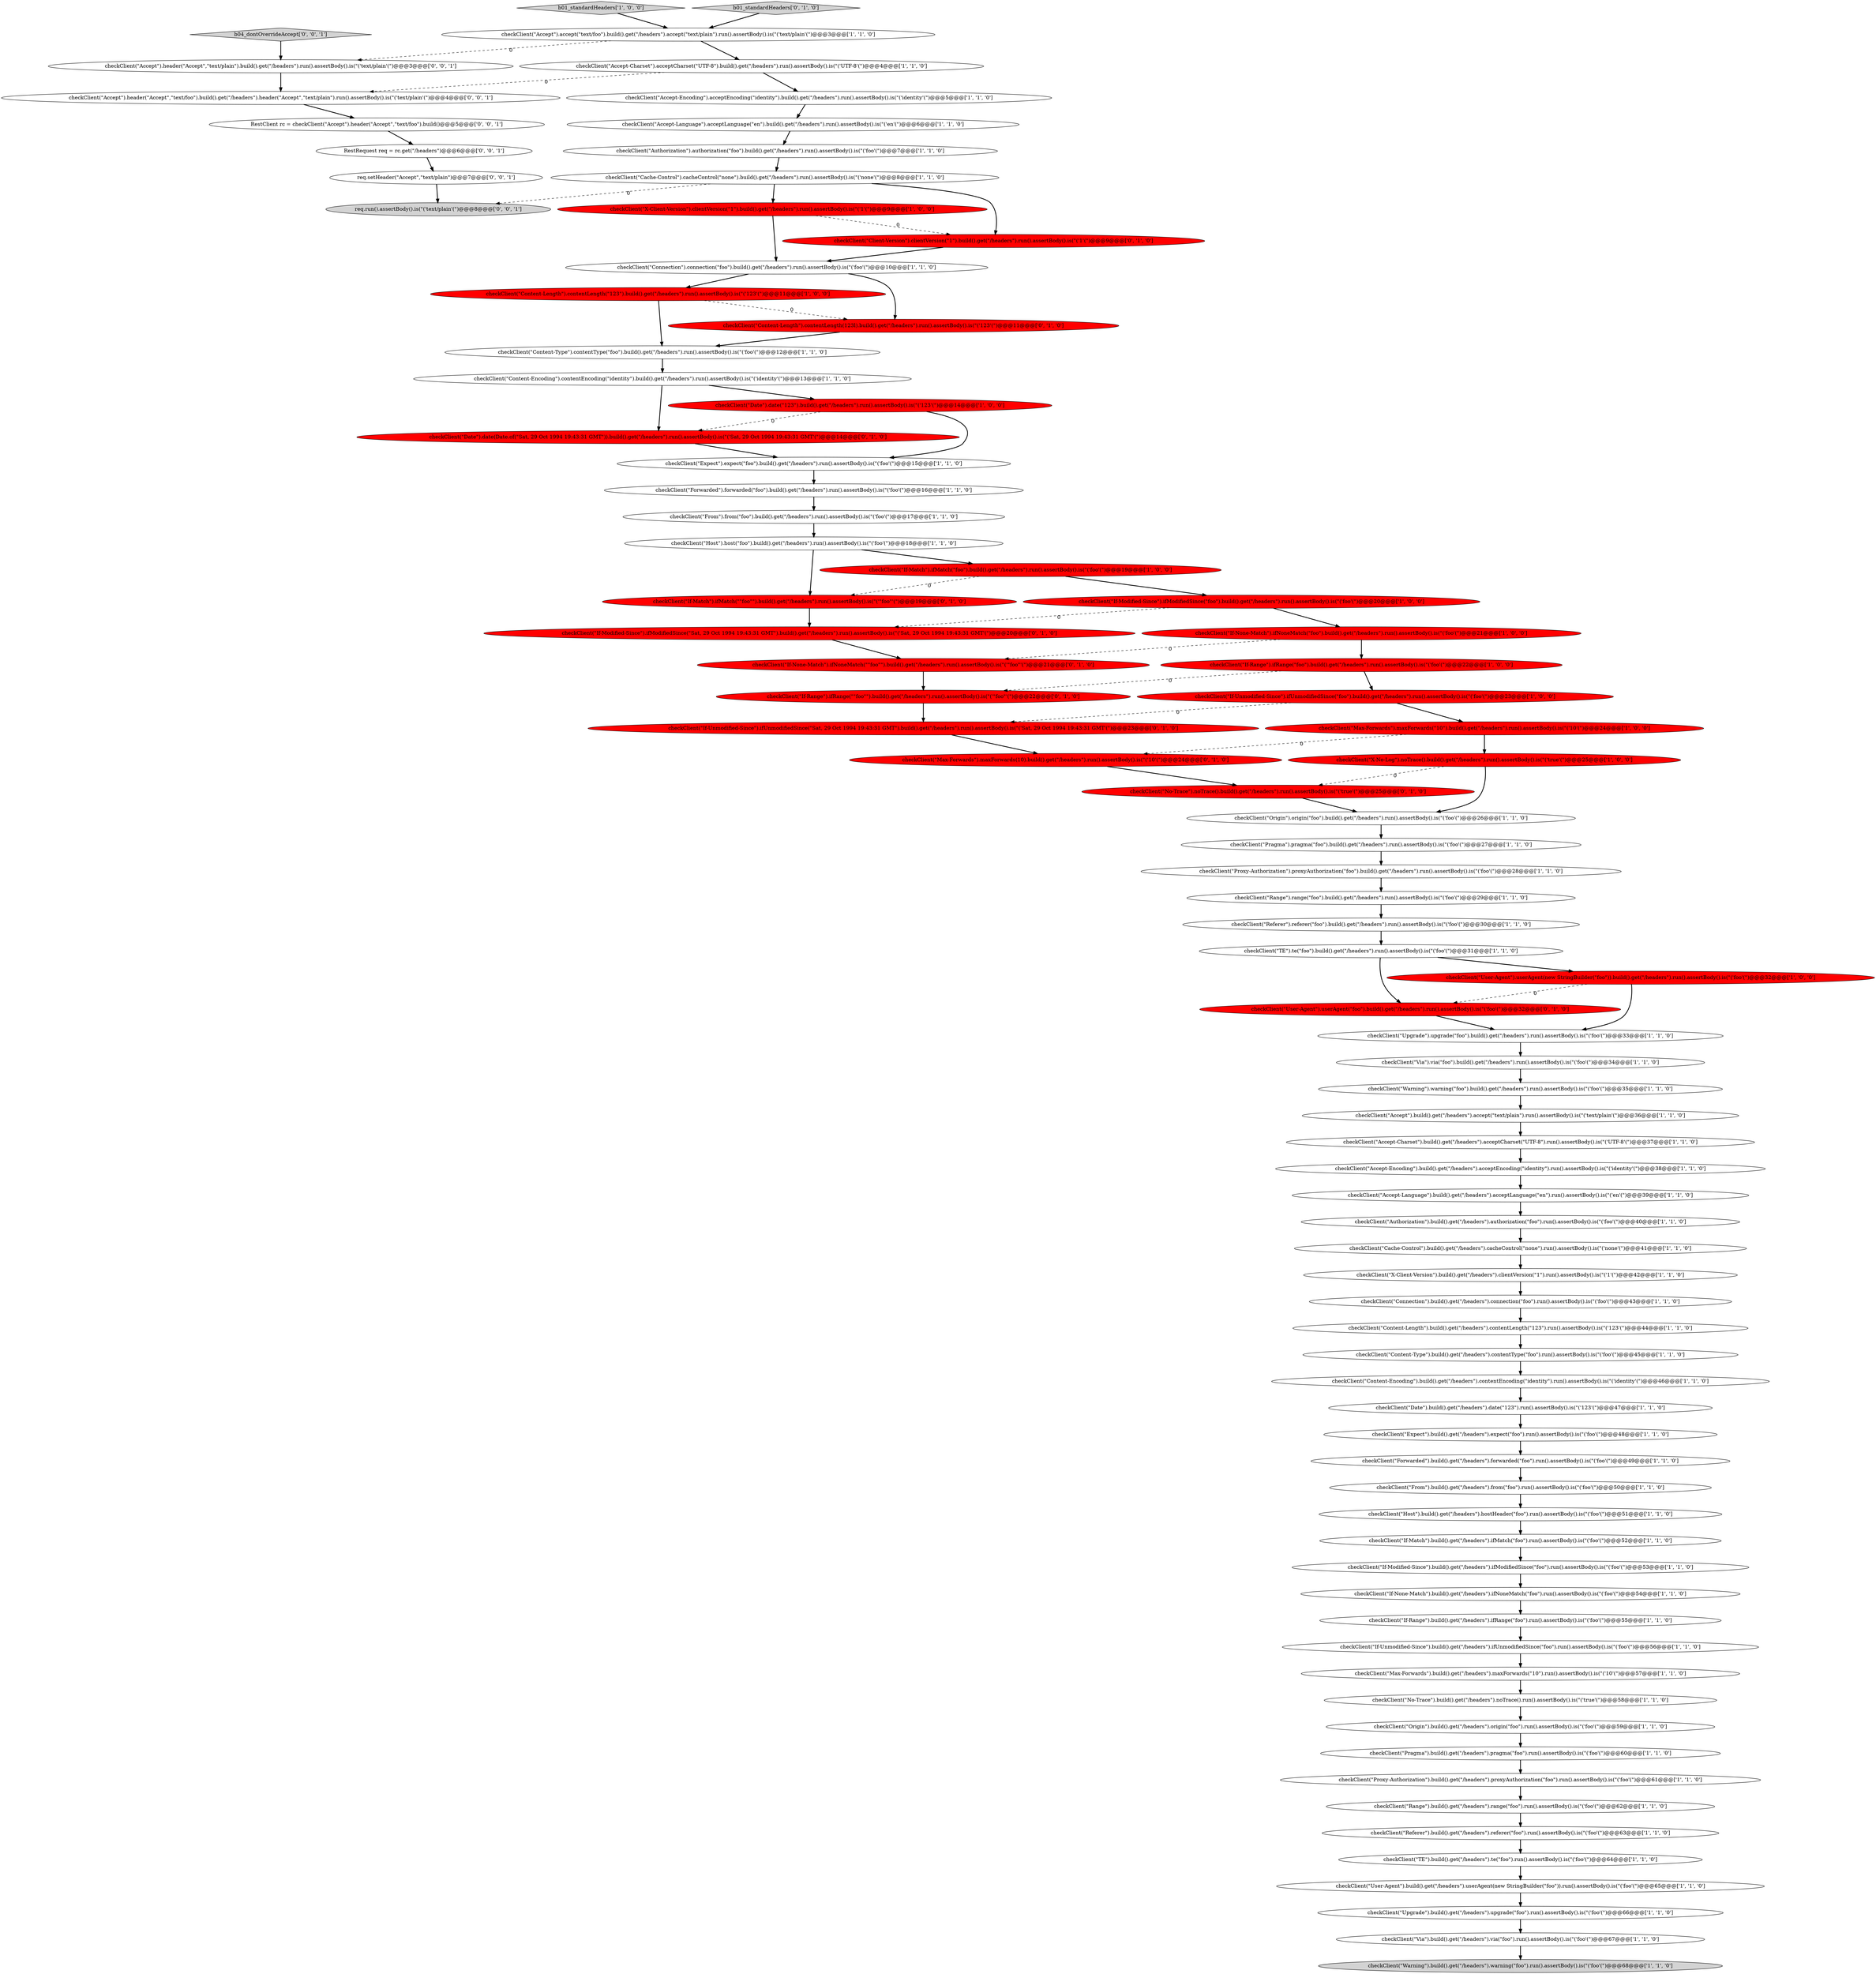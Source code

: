 digraph {
76 [style = filled, label = "checkClient(\"If-Modified-Since\").ifModifiedSince(\"Sat, 29 Oct 1994 19:43:31 GMT\").build().get(\"/headers\").run().assertBody().is(\"('Sat, 29 Oct 1994 19:43:31 GMT'(\")@@@20@@@['0', '1', '0']", fillcolor = red, shape = ellipse image = "AAA1AAABBB2BBB"];
40 [style = filled, label = "b01_standardHeaders['1', '0', '0']", fillcolor = lightgray, shape = diamond image = "AAA0AAABBB1BBB"];
83 [style = filled, label = "req.setHeader(\"Accept\",\"text/plain\")@@@7@@@['0', '0', '1']", fillcolor = white, shape = ellipse image = "AAA0AAABBB3BBB"];
70 [style = filled, label = "checkClient(\"If-Unmodified-Since\").ifUnmodifiedSince(\"Sat, 29 Oct 1994 19:43:31 GMT\").build().get(\"/headers\").run().assertBody().is(\"('Sat, 29 Oct 1994 19:43:31 GMT'(\")@@@23@@@['0', '1', '0']", fillcolor = red, shape = ellipse image = "AAA1AAABBB2BBB"];
6 [style = filled, label = "checkClient(\"Content-Length\").build().get(\"/headers\").contentLength(\"123\").run().assertBody().is(\"('123'(\")@@@44@@@['1', '1', '0']", fillcolor = white, shape = ellipse image = "AAA0AAABBB1BBB"];
65 [style = filled, label = "checkClient(\"Date\").build().get(\"/headers\").date(\"123\").run().assertBody().is(\"('123'(\")@@@47@@@['1', '1', '0']", fillcolor = white, shape = ellipse image = "AAA0AAABBB1BBB"];
80 [style = filled, label = "checkClient(\"Accept\").header(\"Accept\",\"text/plain\").build().get(\"/headers\").run().assertBody().is(\"('text/plain'(\")@@@3@@@['0', '0', '1']", fillcolor = white, shape = ellipse image = "AAA0AAABBB3BBB"];
51 [style = filled, label = "checkClient(\"Content-Encoding\").build().get(\"/headers\").contentEncoding(\"identity\").run().assertBody().is(\"('identity'(\")@@@46@@@['1', '1', '0']", fillcolor = white, shape = ellipse image = "AAA0AAABBB1BBB"];
68 [style = filled, label = "checkClient(\"If-Range\").ifRange(\"\"foo\"\").build().get(\"/headers\").run().assertBody().is(\"('\"foo\"'(\")@@@22@@@['0', '1', '0']", fillcolor = red, shape = ellipse image = "AAA1AAABBB2BBB"];
47 [style = filled, label = "checkClient(\"Content-Type\").build().get(\"/headers\").contentType(\"foo\").run().assertBody().is(\"('foo'(\")@@@45@@@['1', '1', '0']", fillcolor = white, shape = ellipse image = "AAA0AAABBB1BBB"];
57 [style = filled, label = "checkClient(\"If-Unmodified-Since\").build().get(\"/headers\").ifUnmodifiedSince(\"foo\").run().assertBody().is(\"('foo'(\")@@@56@@@['1', '1', '0']", fillcolor = white, shape = ellipse image = "AAA0AAABBB1BBB"];
55 [style = filled, label = "checkClient(\"TE\").te(\"foo\").build().get(\"/headers\").run().assertBody().is(\"('foo'(\")@@@31@@@['1', '1', '0']", fillcolor = white, shape = ellipse image = "AAA0AAABBB1BBB"];
8 [style = filled, label = "checkClient(\"TE\").build().get(\"/headers\").te(\"foo\").run().assertBody().is(\"('foo'(\")@@@64@@@['1', '1', '0']", fillcolor = white, shape = ellipse image = "AAA0AAABBB1BBB"];
84 [style = filled, label = "b04_dontOverrideAccept['0', '0', '1']", fillcolor = lightgray, shape = diamond image = "AAA0AAABBB3BBB"];
79 [style = filled, label = "RestClient rc = checkClient(\"Accept\").header(\"Accept\",\"text/foo\").build()@@@5@@@['0', '0', '1']", fillcolor = white, shape = ellipse image = "AAA0AAABBB3BBB"];
11 [style = filled, label = "checkClient(\"Host\").host(\"foo\").build().get(\"/headers\").run().assertBody().is(\"('foo'(\")@@@18@@@['1', '1', '0']", fillcolor = white, shape = ellipse image = "AAA0AAABBB1BBB"];
43 [style = filled, label = "checkClient(\"Warning\").build().get(\"/headers\").warning(\"foo\").run().assertBody().is(\"('foo'(\")@@@68@@@['1', '1', '0']", fillcolor = lightgray, shape = ellipse image = "AAA0AAABBB1BBB"];
48 [style = filled, label = "checkClient(\"Range\").range(\"foo\").build().get(\"/headers\").run().assertBody().is(\"('foo'(\")@@@29@@@['1', '1', '0']", fillcolor = white, shape = ellipse image = "AAA0AAABBB1BBB"];
61 [style = filled, label = "checkClient(\"Proxy-Authorization\").proxyAuthorization(\"foo\").build().get(\"/headers\").run().assertBody().is(\"('foo'(\")@@@28@@@['1', '1', '0']", fillcolor = white, shape = ellipse image = "AAA0AAABBB1BBB"];
1 [style = filled, label = "checkClient(\"Referer\").build().get(\"/headers\").referer(\"foo\").run().assertBody().is(\"('foo'(\")@@@63@@@['1', '1', '0']", fillcolor = white, shape = ellipse image = "AAA0AAABBB1BBB"];
45 [style = filled, label = "checkClient(\"Forwarded\").build().get(\"/headers\").forwarded(\"foo\").run().assertBody().is(\"('foo'(\")@@@49@@@['1', '1', '0']", fillcolor = white, shape = ellipse image = "AAA0AAABBB1BBB"];
4 [style = filled, label = "checkClient(\"If-Unmodified-Since\").ifUnmodifiedSince(\"foo\").build().get(\"/headers\").run().assertBody().is(\"('foo'(\")@@@23@@@['1', '0', '0']", fillcolor = red, shape = ellipse image = "AAA1AAABBB1BBB"];
18 [style = filled, label = "checkClient(\"Accept-Encoding\").acceptEncoding(\"identity\").build().get(\"/headers\").run().assertBody().is(\"('identity'(\")@@@5@@@['1', '1', '0']", fillcolor = white, shape = ellipse image = "AAA0AAABBB1BBB"];
22 [style = filled, label = "checkClient(\"Expect\").build().get(\"/headers\").expect(\"foo\").run().assertBody().is(\"('foo'(\")@@@48@@@['1', '1', '0']", fillcolor = white, shape = ellipse image = "AAA0AAABBB1BBB"];
66 [style = filled, label = "checkClient(\"If-Modified-Since\").ifModifiedSince(\"foo\").build().get(\"/headers\").run().assertBody().is(\"('foo'(\")@@@20@@@['1', '0', '0']", fillcolor = red, shape = ellipse image = "AAA1AAABBB1BBB"];
81 [style = filled, label = "RestRequest req = rc.get(\"/headers\")@@@6@@@['0', '0', '1']", fillcolor = white, shape = ellipse image = "AAA0AAABBB3BBB"];
25 [style = filled, label = "checkClient(\"Pragma\").build().get(\"/headers\").pragma(\"foo\").run().assertBody().is(\"('foo'(\")@@@60@@@['1', '1', '0']", fillcolor = white, shape = ellipse image = "AAA0AAABBB1BBB"];
72 [style = filled, label = "checkClient(\"Date\").date(Date.of(\"Sat, 29 Oct 1994 19:43:31 GMT\")).build().get(\"/headers\").run().assertBody().is(\"('Sat, 29 Oct 1994 19:43:31 GMT'(\")@@@14@@@['0', '1', '0']", fillcolor = red, shape = ellipse image = "AAA1AAABBB2BBB"];
52 [style = filled, label = "checkClient(\"Authorization\").build().get(\"/headers\").authorization(\"foo\").run().assertBody().is(\"('foo'(\")@@@40@@@['1', '1', '0']", fillcolor = white, shape = ellipse image = "AAA0AAABBB1BBB"];
85 [style = filled, label = "req.run().assertBody().is(\"('text/plain'(\")@@@8@@@['0', '0', '1']", fillcolor = lightgray, shape = ellipse image = "AAA0AAABBB3BBB"];
77 [style = filled, label = "checkClient(\"Max-Forwards\").maxForwards(10).build().get(\"/headers\").run().assertBody().is(\"('10'(\")@@@24@@@['0', '1', '0']", fillcolor = red, shape = ellipse image = "AAA1AAABBB2BBB"];
59 [style = filled, label = "checkClient(\"Forwarded\").forwarded(\"foo\").build().get(\"/headers\").run().assertBody().is(\"('foo'(\")@@@16@@@['1', '1', '0']", fillcolor = white, shape = ellipse image = "AAA0AAABBB1BBB"];
50 [style = filled, label = "checkClient(\"User-Agent\").build().get(\"/headers\").userAgent(new StringBuilder(\"foo\")).run().assertBody().is(\"('foo'(\")@@@65@@@['1', '1', '0']", fillcolor = white, shape = ellipse image = "AAA0AAABBB1BBB"];
7 [style = filled, label = "checkClient(\"Accept-Charset\").build().get(\"/headers\").acceptCharset(\"UTF-8\").run().assertBody().is(\"('UTF-8'(\")@@@37@@@['1', '1', '0']", fillcolor = white, shape = ellipse image = "AAA0AAABBB1BBB"];
42 [style = filled, label = "checkClient(\"Accept\").build().get(\"/headers\").accept(\"text/plain\").run().assertBody().is(\"('text/plain'(\")@@@36@@@['1', '1', '0']", fillcolor = white, shape = ellipse image = "AAA0AAABBB1BBB"];
14 [style = filled, label = "checkClient(\"Accept-Language\").build().get(\"/headers\").acceptLanguage(\"en\").run().assertBody().is(\"('en'(\")@@@39@@@['1', '1', '0']", fillcolor = white, shape = ellipse image = "AAA0AAABBB1BBB"];
67 [style = filled, label = "checkClient(\"If-Match\").ifMatch(\"\"foo\"\").build().get(\"/headers\").run().assertBody().is(\"('\"foo\"'(\")@@@19@@@['0', '1', '0']", fillcolor = red, shape = ellipse image = "AAA1AAABBB2BBB"];
35 [style = filled, label = "checkClient(\"Expect\").expect(\"foo\").build().get(\"/headers\").run().assertBody().is(\"('foo'(\")@@@15@@@['1', '1', '0']", fillcolor = white, shape = ellipse image = "AAA0AAABBB1BBB"];
75 [style = filled, label = "checkClient(\"No-Trace\").noTrace().build().get(\"/headers\").run().assertBody().is(\"('true'(\")@@@25@@@['0', '1', '0']", fillcolor = red, shape = ellipse image = "AAA1AAABBB2BBB"];
44 [style = filled, label = "checkClient(\"Accept-Encoding\").build().get(\"/headers\").acceptEncoding(\"identity\").run().assertBody().is(\"('identity'(\")@@@38@@@['1', '1', '0']", fillcolor = white, shape = ellipse image = "AAA0AAABBB1BBB"];
34 [style = filled, label = "checkClient(\"Accept-Language\").acceptLanguage(\"en\").build().get(\"/headers\").run().assertBody().is(\"('en'(\")@@@6@@@['1', '1', '0']", fillcolor = white, shape = ellipse image = "AAA0AAABBB1BBB"];
19 [style = filled, label = "checkClient(\"Authorization\").authorization(\"foo\").build().get(\"/headers\").run().assertBody().is(\"('foo'(\")@@@7@@@['1', '1', '0']", fillcolor = white, shape = ellipse image = "AAA0AAABBB1BBB"];
15 [style = filled, label = "checkClient(\"Accept\").accept(\"text/foo\").build().get(\"/headers\").accept(\"text/plain\").run().assertBody().is(\"('text/plain'(\")@@@3@@@['1', '1', '0']", fillcolor = white, shape = ellipse image = "AAA0AAABBB1BBB"];
20 [style = filled, label = "checkClient(\"Range\").build().get(\"/headers\").range(\"foo\").run().assertBody().is(\"('foo'(\")@@@62@@@['1', '1', '0']", fillcolor = white, shape = ellipse image = "AAA0AAABBB1BBB"];
24 [style = filled, label = "checkClient(\"Via\").via(\"foo\").build().get(\"/headers\").run().assertBody().is(\"('foo'(\")@@@34@@@['1', '1', '0']", fillcolor = white, shape = ellipse image = "AAA0AAABBB1BBB"];
46 [style = filled, label = "checkClient(\"Content-Length\").contentLength(\"123\").build().get(\"/headers\").run().assertBody().is(\"('123'(\")@@@11@@@['1', '0', '0']", fillcolor = red, shape = ellipse image = "AAA1AAABBB1BBB"];
23 [style = filled, label = "checkClient(\"Via\").build().get(\"/headers\").via(\"foo\").run().assertBody().is(\"('foo'(\")@@@67@@@['1', '1', '0']", fillcolor = white, shape = ellipse image = "AAA0AAABBB1BBB"];
16 [style = filled, label = "checkClient(\"Connection\").connection(\"foo\").build().get(\"/headers\").run().assertBody().is(\"('foo'(\")@@@10@@@['1', '1', '0']", fillcolor = white, shape = ellipse image = "AAA0AAABBB1BBB"];
36 [style = filled, label = "checkClient(\"Origin\").origin(\"foo\").build().get(\"/headers\").run().assertBody().is(\"('foo'(\")@@@26@@@['1', '1', '0']", fillcolor = white, shape = ellipse image = "AAA0AAABBB1BBB"];
56 [style = filled, label = "checkClient(\"Pragma\").pragma(\"foo\").build().get(\"/headers\").run().assertBody().is(\"('foo'(\")@@@27@@@['1', '1', '0']", fillcolor = white, shape = ellipse image = "AAA0AAABBB1BBB"];
29 [style = filled, label = "checkClient(\"X-Client-Version\").build().get(\"/headers\").clientVersion(\"1\").run().assertBody().is(\"('1'(\")@@@42@@@['1', '1', '0']", fillcolor = white, shape = ellipse image = "AAA0AAABBB1BBB"];
27 [style = filled, label = "checkClient(\"If-None-Match\").ifNoneMatch(\"foo\").build().get(\"/headers\").run().assertBody().is(\"('foo'(\")@@@21@@@['1', '0', '0']", fillcolor = red, shape = ellipse image = "AAA1AAABBB1BBB"];
10 [style = filled, label = "checkClient(\"Cache-Control\").cacheControl(\"none\").build().get(\"/headers\").run().assertBody().is(\"('none'(\")@@@8@@@['1', '1', '0']", fillcolor = white, shape = ellipse image = "AAA0AAABBB1BBB"];
53 [style = filled, label = "checkClient(\"Cache-Control\").build().get(\"/headers\").cacheControl(\"none\").run().assertBody().is(\"('none'(\")@@@41@@@['1', '1', '0']", fillcolor = white, shape = ellipse image = "AAA0AAABBB1BBB"];
12 [style = filled, label = "checkClient(\"Warning\").warning(\"foo\").build().get(\"/headers\").run().assertBody().is(\"('foo'(\")@@@35@@@['1', '1', '0']", fillcolor = white, shape = ellipse image = "AAA0AAABBB1BBB"];
26 [style = filled, label = "checkClient(\"Content-Type\").contentType(\"foo\").build().get(\"/headers\").run().assertBody().is(\"('foo'(\")@@@12@@@['1', '1', '0']", fillcolor = white, shape = ellipse image = "AAA0AAABBB1BBB"];
73 [style = filled, label = "checkClient(\"User-Agent\").userAgent(\"foo\").build().get(\"/headers\").run().assertBody().is(\"('foo'(\")@@@32@@@['0', '1', '0']", fillcolor = red, shape = ellipse image = "AAA1AAABBB2BBB"];
17 [style = filled, label = "checkClient(\"Upgrade\").upgrade(\"foo\").build().get(\"/headers\").run().assertBody().is(\"('foo'(\")@@@33@@@['1', '1', '0']", fillcolor = white, shape = ellipse image = "AAA0AAABBB1BBB"];
49 [style = filled, label = "checkClient(\"Referer\").referer(\"foo\").build().get(\"/headers\").run().assertBody().is(\"('foo'(\")@@@30@@@['1', '1', '0']", fillcolor = white, shape = ellipse image = "AAA0AAABBB1BBB"];
54 [style = filled, label = "checkClient(\"Accept-Charset\").acceptCharset(\"UTF-8\").build().get(\"/headers\").run().assertBody().is(\"('UTF-8'(\")@@@4@@@['1', '1', '0']", fillcolor = white, shape = ellipse image = "AAA0AAABBB1BBB"];
62 [style = filled, label = "checkClient(\"No-Trace\").build().get(\"/headers\").noTrace().run().assertBody().is(\"('true'(\")@@@58@@@['1', '1', '0']", fillcolor = white, shape = ellipse image = "AAA0AAABBB1BBB"];
38 [style = filled, label = "checkClient(\"Host\").build().get(\"/headers\").hostHeader(\"foo\").run().assertBody().is(\"('foo'(\")@@@51@@@['1', '1', '0']", fillcolor = white, shape = ellipse image = "AAA0AAABBB1BBB"];
37 [style = filled, label = "checkClient(\"Connection\").build().get(\"/headers\").connection(\"foo\").run().assertBody().is(\"('foo'(\")@@@43@@@['1', '1', '0']", fillcolor = white, shape = ellipse image = "AAA0AAABBB1BBB"];
74 [style = filled, label = "checkClient(\"If-None-Match\").ifNoneMatch(\"\"foo\"\").build().get(\"/headers\").run().assertBody().is(\"('\"foo\"'(\")@@@21@@@['0', '1', '0']", fillcolor = red, shape = ellipse image = "AAA1AAABBB2BBB"];
28 [style = filled, label = "checkClient(\"Max-Forwards\").maxForwards(\"10\").build().get(\"/headers\").run().assertBody().is(\"('10'(\")@@@24@@@['1', '0', '0']", fillcolor = red, shape = ellipse image = "AAA1AAABBB1BBB"];
39 [style = filled, label = "checkClient(\"Origin\").build().get(\"/headers\").origin(\"foo\").run().assertBody().is(\"('foo'(\")@@@59@@@['1', '1', '0']", fillcolor = white, shape = ellipse image = "AAA0AAABBB1BBB"];
0 [style = filled, label = "checkClient(\"X-Client-Version\").clientVersion(\"1\").build().get(\"/headers\").run().assertBody().is(\"('1'(\")@@@9@@@['1', '0', '0']", fillcolor = red, shape = ellipse image = "AAA1AAABBB1BBB"];
78 [style = filled, label = "checkClient(\"Client-Version\").clientVersion(\"1\").build().get(\"/headers\").run().assertBody().is(\"('1'(\")@@@9@@@['0', '1', '0']", fillcolor = red, shape = ellipse image = "AAA1AAABBB2BBB"];
31 [style = filled, label = "checkClient(\"If-Match\").build().get(\"/headers\").ifMatch(\"foo\").run().assertBody().is(\"('foo'(\")@@@52@@@['1', '1', '0']", fillcolor = white, shape = ellipse image = "AAA0AAABBB1BBB"];
2 [style = filled, label = "checkClient(\"Date\").date(\"123\").build().get(\"/headers\").run().assertBody().is(\"('123'(\")@@@14@@@['1', '0', '0']", fillcolor = red, shape = ellipse image = "AAA1AAABBB1BBB"];
13 [style = filled, label = "checkClient(\"From\").from(\"foo\").build().get(\"/headers\").run().assertBody().is(\"('foo'(\")@@@17@@@['1', '1', '0']", fillcolor = white, shape = ellipse image = "AAA0AAABBB1BBB"];
9 [style = filled, label = "checkClient(\"Max-Forwards\").build().get(\"/headers\").maxForwards(\"10\").run().assertBody().is(\"('10'(\")@@@57@@@['1', '1', '0']", fillcolor = white, shape = ellipse image = "AAA0AAABBB1BBB"];
69 [style = filled, label = "checkClient(\"Content-Length\").contentLength(123l).build().get(\"/headers\").run().assertBody().is(\"('123'(\")@@@11@@@['0', '1', '0']", fillcolor = red, shape = ellipse image = "AAA1AAABBB2BBB"];
21 [style = filled, label = "checkClient(\"If-Modified-Since\").build().get(\"/headers\").ifModifiedSince(\"foo\").run().assertBody().is(\"('foo'(\")@@@53@@@['1', '1', '0']", fillcolor = white, shape = ellipse image = "AAA0AAABBB1BBB"];
33 [style = filled, label = "checkClient(\"From\").build().get(\"/headers\").from(\"foo\").run().assertBody().is(\"('foo'(\")@@@50@@@['1', '1', '0']", fillcolor = white, shape = ellipse image = "AAA0AAABBB1BBB"];
82 [style = filled, label = "checkClient(\"Accept\").header(\"Accept\",\"text/foo\").build().get(\"/headers\").header(\"Accept\",\"text/plain\").run().assertBody().is(\"('text/plain'(\")@@@4@@@['0', '0', '1']", fillcolor = white, shape = ellipse image = "AAA0AAABBB3BBB"];
3 [style = filled, label = "checkClient(\"If-Match\").ifMatch(\"foo\").build().get(\"/headers\").run().assertBody().is(\"('foo'(\")@@@19@@@['1', '0', '0']", fillcolor = red, shape = ellipse image = "AAA1AAABBB1BBB"];
5 [style = filled, label = "checkClient(\"X-No-Log\").noTrace().build().get(\"/headers\").run().assertBody().is(\"('true'(\")@@@25@@@['1', '0', '0']", fillcolor = red, shape = ellipse image = "AAA1AAABBB1BBB"];
32 [style = filled, label = "checkClient(\"Content-Encoding\").contentEncoding(\"identity\").build().get(\"/headers\").run().assertBody().is(\"('identity'(\")@@@13@@@['1', '1', '0']", fillcolor = white, shape = ellipse image = "AAA0AAABBB1BBB"];
60 [style = filled, label = "checkClient(\"Upgrade\").build().get(\"/headers\").upgrade(\"foo\").run().assertBody().is(\"('foo'(\")@@@66@@@['1', '1', '0']", fillcolor = white, shape = ellipse image = "AAA0AAABBB1BBB"];
63 [style = filled, label = "checkClient(\"User-Agent\").userAgent(new StringBuilder(\"foo\")).build().get(\"/headers\").run().assertBody().is(\"('foo'(\")@@@32@@@['1', '0', '0']", fillcolor = red, shape = ellipse image = "AAA1AAABBB1BBB"];
64 [style = filled, label = "checkClient(\"If-None-Match\").build().get(\"/headers\").ifNoneMatch(\"foo\").run().assertBody().is(\"('foo'(\")@@@54@@@['1', '1', '0']", fillcolor = white, shape = ellipse image = "AAA0AAABBB1BBB"];
41 [style = filled, label = "checkClient(\"If-Range\").build().get(\"/headers\").ifRange(\"foo\").run().assertBody().is(\"('foo'(\")@@@55@@@['1', '1', '0']", fillcolor = white, shape = ellipse image = "AAA0AAABBB1BBB"];
30 [style = filled, label = "checkClient(\"If-Range\").ifRange(\"foo\").build().get(\"/headers\").run().assertBody().is(\"('foo'(\")@@@22@@@['1', '0', '0']", fillcolor = red, shape = ellipse image = "AAA1AAABBB1BBB"];
58 [style = filled, label = "checkClient(\"Proxy-Authorization\").build().get(\"/headers\").proxyAuthorization(\"foo\").run().assertBody().is(\"('foo'(\")@@@61@@@['1', '1', '0']", fillcolor = white, shape = ellipse image = "AAA0AAABBB1BBB"];
71 [style = filled, label = "b01_standardHeaders['0', '1', '0']", fillcolor = lightgray, shape = diamond image = "AAA0AAABBB2BBB"];
66->76 [style = dashed, label="0"];
2->35 [style = bold, label=""];
81->83 [style = bold, label=""];
0->78 [style = dashed, label="0"];
15->54 [style = bold, label=""];
45->33 [style = bold, label=""];
40->15 [style = bold, label=""];
31->21 [style = bold, label=""];
12->42 [style = bold, label=""];
38->31 [style = bold, label=""];
16->69 [style = bold, label=""];
49->55 [style = bold, label=""];
55->63 [style = bold, label=""];
4->70 [style = dashed, label="0"];
80->82 [style = bold, label=""];
3->66 [style = bold, label=""];
58->20 [style = bold, label=""];
32->72 [style = bold, label=""];
25->58 [style = bold, label=""];
47->51 [style = bold, label=""];
69->26 [style = bold, label=""];
83->85 [style = bold, label=""];
5->36 [style = bold, label=""];
60->23 [style = bold, label=""];
53->29 [style = bold, label=""];
72->35 [style = bold, label=""];
48->49 [style = bold, label=""];
28->5 [style = bold, label=""];
65->22 [style = bold, label=""];
27->74 [style = dashed, label="0"];
26->32 [style = bold, label=""];
10->85 [style = dashed, label="0"];
34->19 [style = bold, label=""];
30->68 [style = dashed, label="0"];
27->30 [style = bold, label=""];
77->75 [style = bold, label=""];
68->70 [style = bold, label=""];
73->17 [style = bold, label=""];
3->67 [style = dashed, label="0"];
79->81 [style = bold, label=""];
13->11 [style = bold, label=""];
78->16 [style = bold, label=""];
62->39 [style = bold, label=""];
61->48 [style = bold, label=""];
10->0 [style = bold, label=""];
14->52 [style = bold, label=""];
42->7 [style = bold, label=""];
39->25 [style = bold, label=""];
64->41 [style = bold, label=""];
6->47 [style = bold, label=""];
7->44 [style = bold, label=""];
28->77 [style = dashed, label="0"];
0->16 [style = bold, label=""];
24->12 [style = bold, label=""];
1->8 [style = bold, label=""];
22->45 [style = bold, label=""];
18->34 [style = bold, label=""];
23->43 [style = bold, label=""];
84->80 [style = bold, label=""];
19->10 [style = bold, label=""];
71->15 [style = bold, label=""];
29->37 [style = bold, label=""];
21->64 [style = bold, label=""];
20->1 [style = bold, label=""];
44->14 [style = bold, label=""];
35->59 [style = bold, label=""];
76->74 [style = bold, label=""];
11->67 [style = bold, label=""];
54->82 [style = dashed, label="0"];
50->60 [style = bold, label=""];
11->3 [style = bold, label=""];
10->78 [style = bold, label=""];
63->17 [style = bold, label=""];
74->68 [style = bold, label=""];
51->65 [style = bold, label=""];
57->9 [style = bold, label=""];
8->50 [style = bold, label=""];
63->73 [style = dashed, label="0"];
67->76 [style = bold, label=""];
2->72 [style = dashed, label="0"];
16->46 [style = bold, label=""];
36->56 [style = bold, label=""];
52->53 [style = bold, label=""];
55->73 [style = bold, label=""];
70->77 [style = bold, label=""];
56->61 [style = bold, label=""];
9->62 [style = bold, label=""];
46->69 [style = dashed, label="0"];
37->6 [style = bold, label=""];
32->2 [style = bold, label=""];
41->57 [style = bold, label=""];
4->28 [style = bold, label=""];
5->75 [style = dashed, label="0"];
17->24 [style = bold, label=""];
54->18 [style = bold, label=""];
46->26 [style = bold, label=""];
66->27 [style = bold, label=""];
15->80 [style = dashed, label="0"];
30->4 [style = bold, label=""];
59->13 [style = bold, label=""];
82->79 [style = bold, label=""];
33->38 [style = bold, label=""];
75->36 [style = bold, label=""];
}

